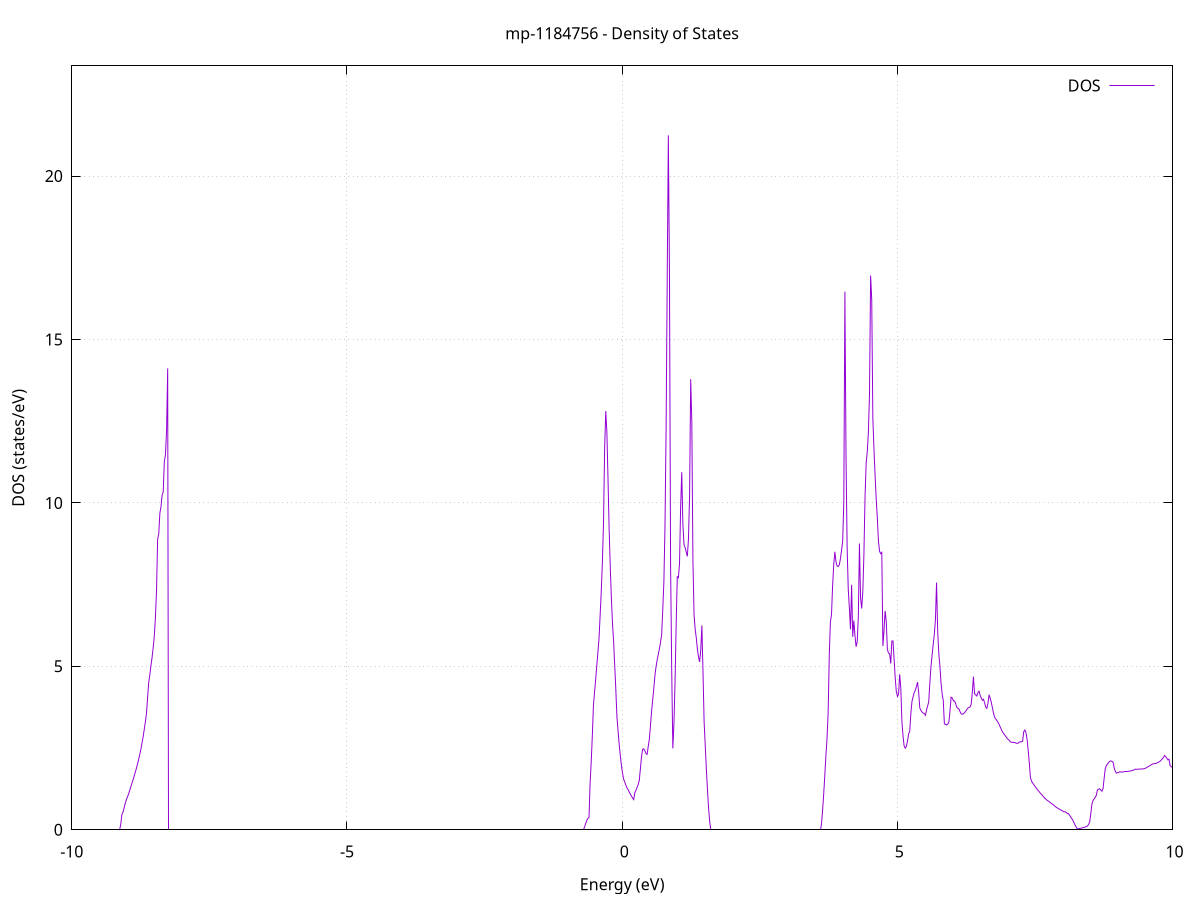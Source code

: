 set title 'mp-1184756 - Density of States'
set xlabel 'Energy (eV)'
set ylabel 'DOS (states/eV)'
set grid
set xrange [-10:10]
set yrange [0:23.373]
set xzeroaxis lt -1
set terminal png size 800,600
set output 'mp-1184756_dos_gnuplot.png'
plot '-' using 1:2 with lines title 'DOS'
-10.978500 0.000000
-10.958200 0.000000
-10.937900 0.000000
-10.917600 0.000000
-10.897300 0.000000
-10.877000 0.000000
-10.856700 0.000000
-10.836400 0.000000
-10.816100 0.000000
-10.795800 0.000000
-10.775500 0.000000
-10.755200 0.000000
-10.734900 0.000000
-10.714600 0.000000
-10.694300 0.000000
-10.674000 0.000000
-10.653700 0.000000
-10.633400 0.000000
-10.613000 0.000000
-10.592700 0.000000
-10.572400 0.000000
-10.552100 0.000000
-10.531800 0.000000
-10.511500 0.000000
-10.491200 0.000000
-10.470900 0.000000
-10.450600 0.000000
-10.430300 0.000000
-10.410000 0.000000
-10.389700 0.000000
-10.369400 0.000000
-10.349100 0.000000
-10.328800 0.000000
-10.308500 0.000000
-10.288200 0.000000
-10.267800 0.000000
-10.247500 0.000000
-10.227200 0.000000
-10.206900 0.000000
-10.186600 0.000000
-10.166300 0.000000
-10.146000 0.000000
-10.125700 0.000000
-10.105400 0.000000
-10.085100 0.000000
-10.064800 0.000000
-10.044500 0.000000
-10.024200 0.000000
-10.003900 0.000000
-9.983600 0.000000
-9.963300 0.000000
-9.943000 0.000000
-9.922600 0.000000
-9.902300 0.000000
-9.882000 0.000000
-9.861700 0.000000
-9.841400 0.000000
-9.821100 0.000000
-9.800800 0.000000
-9.780500 0.000000
-9.760200 0.000000
-9.739900 0.000000
-9.719600 0.000000
-9.699300 0.000000
-9.679000 0.000000
-9.658700 0.000000
-9.638400 0.000000
-9.618100 0.000000
-9.597800 0.000000
-9.577400 0.000000
-9.557100 0.000000
-9.536800 0.000000
-9.516500 0.000000
-9.496200 0.000000
-9.475900 0.000000
-9.455600 0.000000
-9.435300 0.000000
-9.415000 0.000000
-9.394700 0.000000
-9.374400 0.000000
-9.354100 0.000000
-9.333800 0.000000
-9.313500 0.000000
-9.293200 0.000000
-9.272900 0.000000
-9.252600 0.000000
-9.232200 0.000000
-9.211900 0.000000
-9.191600 0.000000
-9.171300 0.000000
-9.151000 0.000000
-9.130700 0.001200
-9.110400 0.166900
-9.090100 0.464400
-9.069800 0.540800
-9.049500 0.664500
-9.029200 0.808200
-9.008900 0.923700
-8.988600 1.003000
-8.968300 1.098100
-8.948000 1.205200
-8.927700 1.313900
-8.907400 1.420400
-8.887000 1.530900
-8.866700 1.645900
-8.846400 1.760700
-8.826100 1.881100
-8.805800 2.010000
-8.785500 2.151900
-8.765200 2.302200
-8.744900 2.460800
-8.724600 2.648800
-8.704300 2.840600
-8.684000 3.065100
-8.663700 3.299900
-8.643400 3.550600
-8.623100 4.027100
-8.602800 4.502200
-8.582500 4.732200
-8.562200 5.021600
-8.541800 5.266800
-8.521500 5.567100
-8.501200 5.915900
-8.480900 6.480300
-8.460600 7.306000
-8.440300 8.884300
-8.420000 9.051800
-8.399700 9.689100
-8.379400 9.873500
-8.359100 10.235800
-8.338800 10.339100
-8.318500 11.263300
-8.298200 11.475100
-8.277900 12.208200
-8.257600 14.117100
-8.237300 0.000000
-8.217000 0.000000
-8.196700 0.000000
-8.176300 0.000000
-8.156000 0.000000
-8.135700 0.000000
-8.115400 0.000000
-8.095100 0.000000
-8.074800 0.000000
-8.054500 0.000000
-8.034200 0.000000
-8.013900 0.000000
-7.993600 0.000000
-7.973300 0.000000
-7.953000 0.000000
-7.932700 0.000000
-7.912400 0.000000
-7.892100 0.000000
-7.871800 0.000000
-7.851500 0.000000
-7.831100 0.000000
-7.810800 0.000000
-7.790500 0.000000
-7.770200 0.000000
-7.749900 0.000000
-7.729600 0.000000
-7.709300 0.000000
-7.689000 0.000000
-7.668700 0.000000
-7.648400 0.000000
-7.628100 0.000000
-7.607800 0.000000
-7.587500 0.000000
-7.567200 0.000000
-7.546900 0.000000
-7.526600 0.000000
-7.506300 0.000000
-7.485900 0.000000
-7.465600 0.000000
-7.445300 0.000000
-7.425000 0.000000
-7.404700 0.000000
-7.384400 0.000000
-7.364100 0.000000
-7.343800 0.000000
-7.323500 0.000000
-7.303200 0.000000
-7.282900 0.000000
-7.262600 0.000000
-7.242300 0.000000
-7.222000 0.000000
-7.201700 0.000000
-7.181400 0.000000
-7.161100 0.000000
-7.140700 0.000000
-7.120400 0.000000
-7.100100 0.000000
-7.079800 0.000000
-7.059500 0.000000
-7.039200 0.000000
-7.018900 0.000000
-6.998600 0.000000
-6.978300 0.000000
-6.958000 0.000000
-6.937700 0.000000
-6.917400 0.000000
-6.897100 0.000000
-6.876800 0.000000
-6.856500 0.000000
-6.836200 0.000000
-6.815900 0.000000
-6.795500 0.000000
-6.775200 0.000000
-6.754900 0.000000
-6.734600 0.000000
-6.714300 0.000000
-6.694000 0.000000
-6.673700 0.000000
-6.653400 0.000000
-6.633100 0.000000
-6.612800 0.000000
-6.592500 0.000000
-6.572200 0.000000
-6.551900 0.000000
-6.531600 0.000000
-6.511300 0.000000
-6.491000 0.000000
-6.470700 0.000000
-6.450300 0.000000
-6.430000 0.000000
-6.409700 0.000000
-6.389400 0.000000
-6.369100 0.000000
-6.348800 0.000000
-6.328500 0.000000
-6.308200 0.000000
-6.287900 0.000000
-6.267600 0.000000
-6.247300 0.000000
-6.227000 0.000000
-6.206700 0.000000
-6.186400 0.000000
-6.166100 0.000000
-6.145800 0.000000
-6.125500 0.000000
-6.105100 0.000000
-6.084800 0.000000
-6.064500 0.000000
-6.044200 0.000000
-6.023900 0.000000
-6.003600 0.000000
-5.983300 0.000000
-5.963000 0.000000
-5.942700 0.000000
-5.922400 0.000000
-5.902100 0.000000
-5.881800 0.000000
-5.861500 0.000000
-5.841200 0.000000
-5.820900 0.000000
-5.800600 0.000000
-5.780300 0.000000
-5.760000 0.000000
-5.739600 0.000000
-5.719300 0.000000
-5.699000 0.000000
-5.678700 0.000000
-5.658400 0.000000
-5.638100 0.000000
-5.617800 0.000000
-5.597500 0.000000
-5.577200 0.000000
-5.556900 0.000000
-5.536600 0.000000
-5.516300 0.000000
-5.496000 0.000000
-5.475700 0.000000
-5.455400 0.000000
-5.435100 0.000000
-5.414800 0.000000
-5.394400 0.000000
-5.374100 0.000000
-5.353800 0.000000
-5.333500 0.000000
-5.313200 0.000000
-5.292900 0.000000
-5.272600 0.000000
-5.252300 0.000000
-5.232000 0.000000
-5.211700 0.000000
-5.191400 0.000000
-5.171100 0.000000
-5.150800 0.000000
-5.130500 0.000000
-5.110200 0.000000
-5.089900 0.000000
-5.069600 0.000000
-5.049200 0.000000
-5.028900 0.000000
-5.008600 0.000000
-4.988300 0.000000
-4.968000 0.000000
-4.947700 0.000000
-4.927400 0.000000
-4.907100 0.000000
-4.886800 0.000000
-4.866500 0.000000
-4.846200 0.000000
-4.825900 0.000000
-4.805600 0.000000
-4.785300 0.000000
-4.765000 0.000000
-4.744700 0.000000
-4.724400 0.000000
-4.704000 0.000000
-4.683700 0.000000
-4.663400 0.000000
-4.643100 0.000000
-4.622800 0.000000
-4.602500 0.000000
-4.582200 0.000000
-4.561900 0.000000
-4.541600 0.000000
-4.521300 0.000000
-4.501000 0.000000
-4.480700 0.000000
-4.460400 0.000000
-4.440100 0.000000
-4.419800 0.000000
-4.399500 0.000000
-4.379200 0.000000
-4.358800 0.000000
-4.338500 0.000000
-4.318200 0.000000
-4.297900 0.000000
-4.277600 0.000000
-4.257300 0.000000
-4.237000 0.000000
-4.216700 0.000000
-4.196400 0.000000
-4.176100 0.000000
-4.155800 0.000000
-4.135500 0.000000
-4.115200 0.000000
-4.094900 0.000000
-4.074600 0.000000
-4.054300 0.000000
-4.034000 0.000000
-4.013600 0.000000
-3.993300 0.000000
-3.973000 0.000000
-3.952700 0.000000
-3.932400 0.000000
-3.912100 0.000000
-3.891800 0.000000
-3.871500 0.000000
-3.851200 0.000000
-3.830900 0.000000
-3.810600 0.000000
-3.790300 0.000000
-3.770000 0.000000
-3.749700 0.000000
-3.729400 0.000000
-3.709100 0.000000
-3.688800 0.000000
-3.668400 0.000000
-3.648100 0.000000
-3.627800 0.000000
-3.607500 0.000000
-3.587200 0.000000
-3.566900 0.000000
-3.546600 0.000000
-3.526300 0.000000
-3.506000 0.000000
-3.485700 0.000000
-3.465400 0.000000
-3.445100 0.000000
-3.424800 0.000000
-3.404500 0.000000
-3.384200 0.000000
-3.363900 0.000000
-3.343600 0.000000
-3.323300 0.000000
-3.302900 0.000000
-3.282600 0.000000
-3.262300 0.000000
-3.242000 0.000000
-3.221700 0.000000
-3.201400 0.000000
-3.181100 0.000000
-3.160800 0.000000
-3.140500 0.000000
-3.120200 0.000000
-3.099900 0.000000
-3.079600 0.000000
-3.059300 0.000000
-3.039000 0.000000
-3.018700 0.000000
-2.998400 0.000000
-2.978100 0.000000
-2.957700 0.000000
-2.937400 0.000000
-2.917100 0.000000
-2.896800 0.000000
-2.876500 0.000000
-2.856200 0.000000
-2.835900 0.000000
-2.815600 0.000000
-2.795300 0.000000
-2.775000 0.000000
-2.754700 0.000000
-2.734400 0.000000
-2.714100 0.000000
-2.693800 0.000000
-2.673500 0.000000
-2.653200 0.000000
-2.632900 0.000000
-2.612500 0.000000
-2.592200 0.000000
-2.571900 0.000000
-2.551600 0.000000
-2.531300 0.000000
-2.511000 0.000000
-2.490700 0.000000
-2.470400 0.000000
-2.450100 0.000000
-2.429800 0.000000
-2.409500 0.000000
-2.389200 0.000000
-2.368900 0.000000
-2.348600 0.000000
-2.328300 0.000000
-2.308000 0.000000
-2.287700 0.000000
-2.267300 0.000000
-2.247000 0.000000
-2.226700 0.000000
-2.206400 0.000000
-2.186100 0.000000
-2.165800 0.000000
-2.145500 0.000000
-2.125200 0.000000
-2.104900 0.000000
-2.084600 0.000000
-2.064300 0.000000
-2.044000 0.000000
-2.023700 0.000000
-2.003400 0.000000
-1.983100 0.000000
-1.962800 0.000000
-1.942500 0.000000
-1.922100 0.000000
-1.901800 0.000000
-1.881500 0.000000
-1.861200 0.000000
-1.840900 0.000000
-1.820600 0.000000
-1.800300 0.000000
-1.780000 0.000000
-1.759700 0.000000
-1.739400 0.000000
-1.719100 0.000000
-1.698800 0.000000
-1.678500 0.000000
-1.658200 0.000000
-1.637900 0.000000
-1.617600 0.000000
-1.597300 0.000000
-1.576900 0.000000
-1.556600 0.000000
-1.536300 0.000000
-1.516000 0.000000
-1.495700 0.000000
-1.475400 0.000000
-1.455100 0.000000
-1.434800 0.000000
-1.414500 0.000000
-1.394200 0.000000
-1.373900 0.000000
-1.353600 0.000000
-1.333300 0.000000
-1.313000 0.000000
-1.292700 0.000000
-1.272400 0.000000
-1.252100 0.000000
-1.231700 0.000000
-1.211400 0.000000
-1.191100 0.000000
-1.170800 0.000000
-1.150500 0.000000
-1.130200 0.000000
-1.109900 0.000000
-1.089600 0.000000
-1.069300 0.000000
-1.049000 0.000000
-1.028700 0.000000
-1.008400 0.000000
-0.988100 0.000000
-0.967800 0.000000
-0.947500 0.000000
-0.927200 0.000000
-0.906900 0.000000
-0.886600 0.000000
-0.866200 0.000000
-0.845900 0.000000
-0.825600 0.000000
-0.805300 0.000000
-0.785000 0.000000
-0.764700 0.000000
-0.744400 0.000000
-0.724100 0.000000
-0.703800 0.008900
-0.683500 0.073900
-0.663200 0.192900
-0.642900 0.284700
-0.622600 0.348700
-0.602300 0.371100
-0.582000 1.436400
-0.561700 2.083700
-0.541400 2.894000
-0.521000 3.821500
-0.500700 4.217200
-0.480400 4.606200
-0.460100 5.033500
-0.439800 5.434300
-0.419500 5.883800
-0.399200 6.585200
-0.378900 7.310700
-0.358600 8.204700
-0.338300 9.412400
-0.318000 11.684200
-0.297700 12.809700
-0.277400 12.159800
-0.257100 10.744400
-0.236800 9.228300
-0.216500 8.068800
-0.196200 7.114000
-0.175800 6.324500
-0.155500 5.773700
-0.135200 5.040700
-0.114900 4.289000
-0.094600 3.449900
-0.074300 3.033900
-0.054000 2.611900
-0.033700 2.272600
-0.013400 1.970900
0.006900 1.735500
0.027200 1.549500
0.047500 1.457300
0.067800 1.363800
0.088100 1.278200
0.108400 1.230700
0.128700 1.156700
0.149000 1.088000
0.169400 1.027200
0.189700 0.972800
0.210000 0.922700
0.230300 1.132600
0.250600 1.201600
0.270900 1.296300
0.291200 1.382500
0.311500 1.511500
0.331800 1.872800
0.352100 2.237800
0.372400 2.464900
0.392700 2.478700
0.413000 2.417600
0.433300 2.331700
0.453600 2.307100
0.473900 2.549300
0.494200 2.777700
0.514600 3.182300
0.534900 3.622300
0.555200 3.978900
0.575500 4.331700
0.595800 4.726300
0.616100 4.991100
0.636400 5.200400
0.656700 5.368800
0.677000 5.537400
0.697300 5.737000
0.717600 5.956800
0.737900 6.736100
0.758200 7.568100
0.778500 9.294500
0.798800 12.265400
0.819100 16.856200
0.839400 21.248500
0.859800 17.000500
0.880100 8.115000
0.900400 4.909400
0.920700 2.489300
0.941000 3.247000
0.961300 4.538200
0.981600 6.283800
1.001900 7.742500
1.022200 7.712400
1.042500 8.140800
1.062800 9.885600
1.083100 10.940400
1.103400 9.353300
1.123700 8.731200
1.144000 8.635700
1.164300 8.500900
1.184600 8.365100
1.205000 8.900600
1.225300 10.205400
1.245600 13.786500
1.265900 12.486200
1.286200 8.232300
1.306500 6.573100
1.326800 6.139900
1.347100 5.877000
1.367400 5.525600
1.387700 5.282800
1.408000 5.135400
1.428300 5.497500
1.448600 6.252100
1.468900 4.836000
1.489200 3.310200
1.509500 2.594600
1.529800 1.867300
1.550100 1.231100
1.570500 0.665300
1.590800 0.244700
1.611100 0.010900
1.631400 0.000000
1.651700 0.000000
1.672000 0.000000
1.692300 0.000000
1.712600 0.000000
1.732900 0.000000
1.753200 0.000000
1.773500 0.000000
1.793800 0.000000
1.814100 0.000000
1.834400 0.000000
1.854700 0.000000
1.875000 0.000000
1.895300 0.000000
1.915700 0.000000
1.936000 0.000000
1.956300 0.000000
1.976600 0.000000
1.996900 0.000000
2.017200 0.000000
2.037500 0.000000
2.057800 0.000000
2.078100 0.000000
2.098400 0.000000
2.118700 0.000000
2.139000 0.000000
2.159300 0.000000
2.179600 0.000000
2.199900 0.000000
2.220200 0.000000
2.240500 0.000000
2.260900 0.000000
2.281200 0.000000
2.301500 0.000000
2.321800 0.000000
2.342100 0.000000
2.362400 0.000000
2.382700 0.000000
2.403000 0.000000
2.423300 0.000000
2.443600 0.000000
2.463900 0.000000
2.484200 0.000000
2.504500 0.000000
2.524800 0.000000
2.545100 0.000000
2.565400 0.000000
2.585700 0.000000
2.606100 0.000000
2.626400 0.000000
2.646700 0.000000
2.667000 0.000000
2.687300 0.000000
2.707600 0.000000
2.727900 0.000000
2.748200 0.000000
2.768500 0.000000
2.788800 0.000000
2.809100 0.000000
2.829400 0.000000
2.849700 0.000000
2.870000 0.000000
2.890300 0.000000
2.910600 0.000000
2.930900 0.000000
2.951300 0.000000
2.971600 0.000000
2.991900 0.000000
3.012200 0.000000
3.032500 0.000000
3.052800 0.000000
3.073100 0.000000
3.093400 0.000000
3.113700 0.000000
3.134000 0.000000
3.154300 0.000000
3.174600 0.000000
3.194900 0.000000
3.215200 0.000000
3.235500 0.000000
3.255800 0.000000
3.276100 0.000000
3.296500 0.000000
3.316800 0.000000
3.337100 0.000000
3.357400 0.000000
3.377700 0.000000
3.398000 0.000000
3.418300 0.000000
3.438600 0.000000
3.458900 0.000000
3.479200 0.000000
3.499500 0.000000
3.519800 0.000000
3.540100 0.000000
3.560400 0.000000
3.580700 0.000000
3.601000 0.000000
3.621300 0.164400
3.641700 0.587200
3.662000 1.082100
3.682300 1.659700
3.702600 2.274600
3.722900 2.800800
3.743200 3.592500
3.763500 5.338100
3.783800 6.358000
3.804100 6.586800
3.824400 7.471700
3.844700 8.114900
3.865000 8.505900
3.885300 8.199500
3.905600 8.065700
3.925900 8.056600
3.946200 8.106100
3.966500 8.298000
3.986800 8.554000
4.007200 8.831100
4.027500 10.027600
4.047800 16.464600
4.068100 11.351100
4.088400 8.620500
4.108700 7.349500
4.129000 6.768900
4.149300 6.131300
4.169600 7.495700
4.189900 5.903500
4.210200 6.400200
4.230500 5.940800
4.250800 5.600800
4.271100 5.752000
4.291400 6.505400
4.311700 8.758800
4.332000 7.093400
4.352400 6.769500
4.372700 7.280700
4.393000 8.428300
4.413300 10.181300
4.433600 11.209800
4.453900 11.564500
4.474200 12.152200
4.494500 13.329400
4.514800 16.958200
4.535100 16.205200
4.555400 12.583600
4.575700 11.646000
4.596000 10.853100
4.616300 10.119300
4.636600 9.548000
4.656900 8.836500
4.677200 8.522300
4.697600 8.448100
4.717900 8.488400
4.738200 5.622500
4.758500 6.109500
4.778800 6.695700
4.799100 6.375000
4.819400 5.519700
4.839700 5.408100
4.860000 5.385300
4.880300 5.086500
4.900600 5.777200
4.920900 5.777600
4.941200 5.233100
4.961500 4.646500
4.981800 4.230700
5.002100 4.081700
5.022400 4.139700
5.042800 4.757400
5.063100 4.337800
5.083400 3.310500
5.103700 2.864800
5.124000 2.563400
5.144300 2.495800
5.164600 2.557800
5.184900 2.713700
5.205200 2.936000
5.225500 3.008100
5.245800 3.558700
5.266100 3.922500
5.286400 4.069400
5.306700 4.200300
5.327000 4.269500
5.347300 4.384800
5.367600 4.516800
5.388000 4.205300
5.408300 3.725400
5.428600 3.654500
5.448900 3.603000
5.469200 3.570900
5.489500 3.557700
5.509800 3.501900
5.530100 3.657400
5.550400 3.788700
5.570700 3.912300
5.591000 4.495000
5.611300 4.986100
5.631600 5.342600
5.651900 5.668800
5.672200 5.982800
5.692500 6.428700
5.712800 7.562400
5.733200 6.080400
5.753500 5.403800
5.773800 5.003800
5.794100 4.491400
5.814400 4.155900
5.834700 3.960900
5.855000 3.238300
5.875300 3.230200
5.895600 3.205800
5.915900 3.230000
5.936200 3.285200
5.956500 3.618400
5.976800 4.055100
5.997100 4.033200
6.017400 3.946100
6.037700 3.944500
6.058000 3.868900
6.078300 3.757900
6.098700 3.714000
6.119000 3.700700
6.139300 3.615900
6.159600 3.544900
6.179900 3.535200
6.200200 3.552200
6.220500 3.581400
6.240800 3.623000
6.261100 3.675600
6.281400 3.722400
6.301700 3.742900
6.322000 3.757800
6.342300 3.841800
6.362600 4.202800
6.382900 4.683600
6.403200 4.167700
6.423500 4.126600
6.443900 4.092700
6.464200 4.198400
6.484500 4.240400
6.504800 4.117500
6.525100 4.029400
6.545400 3.963500
6.565700 3.994600
6.586000 3.877500
6.606300 3.753300
6.626600 3.715800
6.646900 3.871500
6.667200 4.130400
6.687500 4.024100
6.707800 3.896200
6.728100 3.729900
6.748400 3.563600
6.768700 3.444800
6.789100 3.391200
6.809400 3.339000
6.829700 3.284300
6.850000 3.223100
6.870300 3.142000
6.890600 3.065900
6.910900 2.995800
6.931200 2.946400
6.951500 2.898900
6.971800 2.853500
6.992100 2.807400
7.012400 2.765500
7.032700 2.738200
7.053000 2.691500
7.073300 2.681900
7.093600 2.674800
7.113900 2.670100
7.134300 2.668700
7.154600 2.655500
7.174900 2.641900
7.195200 2.650100
7.215500 2.679600
7.235800 2.693100
7.256100 2.693900
7.276400 2.707100
7.296700 3.000900
7.317000 3.051200
7.337300 2.970700
7.357600 2.766500
7.377900 2.434600
7.398200 2.046000
7.418500 1.599600
7.438800 1.488500
7.459100 1.431700
7.479500 1.380900
7.499800 1.332200
7.520100 1.285900
7.540400 1.241300
7.560700 1.198600
7.581000 1.157000
7.601300 1.117000
7.621600 1.078000
7.641900 1.039300
7.662200 0.999400
7.682500 0.963000
7.702800 0.931100
7.723100 0.901200
7.743400 0.878400
7.763700 0.852500
7.784000 0.827000
7.804300 0.802000
7.824700 0.776900
7.845000 0.749900
7.865300 0.718900
7.885600 0.689800
7.905900 0.668100
7.926200 0.648800
7.946500 0.629300
7.966800 0.609600
7.987100 0.589600
8.007400 0.569500
8.027700 0.550400
8.048000 0.549700
8.068300 0.530400
8.088600 0.502200
8.108900 0.494200
8.129200 0.444600
8.149500 0.393000
8.169900 0.345200
8.190200 0.290500
8.210500 0.210000
8.230800 0.143500
8.251100 0.080200
8.271400 0.024000
8.291700 0.031100
8.312000 0.038700
8.332300 0.046800
8.352600 0.055300
8.372900 0.064300
8.393200 0.073800
8.413500 0.083700
8.433800 0.094000
8.454100 0.115200
8.474400 0.160200
8.494700 0.236900
8.515000 0.482600
8.535400 0.779600
8.555700 0.892300
8.576000 0.942400
8.596300 0.991500
8.616600 1.061300
8.636900 1.222500
8.657200 1.241100
8.677500 1.253900
8.697800 1.215300
8.718100 1.180200
8.738400 1.257600
8.758700 1.593900
8.779000 1.875500
8.799300 1.964900
8.819600 2.012900
8.839900 2.057200
8.860200 2.097300
8.880600 2.106200
8.900900 2.091600
8.921200 2.063700
8.941500 1.887700
8.961800 1.781900
8.982100 1.732300
9.002400 1.742900
9.022700 1.757200
9.043000 1.775100
9.063300 1.768100
9.083600 1.765100
9.103900 1.772900
9.124200 1.778300
9.144500 1.781900
9.164800 1.783900
9.185100 1.785500
9.205400 1.789400
9.225800 1.795500
9.246100 1.803200
9.266400 1.811700
9.286700 1.821700
9.307000 1.837600
9.327300 1.854100
9.347600 1.848000
9.367900 1.854200
9.388200 1.857200
9.408500 1.858600
9.428800 1.859300
9.449100 1.860000
9.469400 1.862200
9.489700 1.870900
9.510000 1.884900
9.530300 1.903600
9.550600 1.923700
9.571000 1.944800
9.591300 1.966900
9.611600 1.988100
9.631900 2.004600
9.652200 2.020200
9.672500 2.023000
9.692800 2.025600
9.713100 2.040300
9.733400 2.058400
9.753700 2.073300
9.774000 2.098500
9.794300 2.133100
9.814600 2.171800
9.834900 2.208000
9.855200 2.273100
9.875500 2.245900
9.895800 2.190900
9.916200 2.137300
9.936500 2.159600
9.956800 1.964800
9.977100 1.933000
9.997400 1.905300
10.017700 1.889400
10.038000 1.890700
10.058300 1.905500
10.078600 1.930900
10.098900 1.967900
10.119200 2.020300
10.139500 2.087800
10.159800 2.213800
10.180100 2.549400
10.200400 2.646200
10.220700 2.630100
10.241000 2.662800
10.261400 2.743600
10.281700 2.797300
10.302000 2.801200
10.322300 2.783300
10.342600 2.753300
10.362900 2.743800
10.383200 2.672100
10.403500 2.374600
10.423800 2.064500
10.444100 1.830800
10.464400 1.651700
10.484700 1.500600
10.505000 1.351100
10.525300 1.209200
10.545600 1.073800
10.565900 0.938400
10.586200 0.865300
10.606600 0.890400
10.626900 0.850000
10.647200 0.817800
10.667500 0.849700
10.687800 0.828800
10.708100 0.795300
10.728400 0.780400
10.748700 0.682500
10.769000 0.618700
10.789300 0.831600
10.809600 0.886600
10.829900 1.224500
10.850200 1.679500
10.870500 1.983700
10.890800 2.161300
10.911100 2.210500
10.931400 2.239500
10.951700 2.238400
10.972100 2.149100
10.992400 2.090800
11.012700 2.025400
11.033000 1.936000
11.053300 1.851300
11.073600 1.766600
11.093900 1.688000
11.114200 1.620300
11.134500 1.644100
11.154800 1.677700
11.175100 1.705300
11.195400 1.727400
11.215700 1.746000
11.236000 1.766900
11.256300 1.786800
11.276600 1.805800
11.296900 1.826300
11.317300 1.848800
11.337600 1.875400
11.357900 1.912400
11.378200 1.958900
11.398500 1.972600
11.418800 1.959500
11.439100 1.946700
11.459400 1.932400
11.479700 1.975000
11.500000 2.046400
11.520300 2.184500
11.540600 2.292100
11.560900 2.370900
11.581200 2.491700
11.601500 2.579900
11.621800 2.629300
11.642100 2.720200
11.662500 3.107700
11.682800 3.713400
11.703100 4.259100
11.723400 5.095000
11.743700 5.842200
11.764000 6.242200
11.784300 6.839900
11.804600 7.078600
11.824900 6.947500
11.845200 6.872200
11.865500 6.658800
11.885800 5.469100
11.906100 4.161000
11.926400 3.428000
11.946700 3.017900
11.967000 2.731600
11.987300 2.514900
12.007700 2.247800
12.028000 1.964500
12.048300 1.709200
12.068600 1.477300
12.088900 1.287200
12.109200 1.179200
12.129500 1.094500
12.149800 1.034400
12.170100 1.007600
12.190400 1.042300
12.210700 1.089500
12.231000 1.230300
12.251300 1.631400
12.271600 2.796200
12.291900 4.061300
12.312200 4.065800
12.332500 4.691000
12.352900 4.466400
12.373200 4.614200
12.393500 4.790400
12.413800 4.889800
12.434100 5.050700
12.454400 4.481600
12.474700 4.193000
12.495000 4.470300
12.515300 4.543700
12.535600 4.357000
12.555900 4.006300
12.576200 4.308100
12.596500 4.967000
12.616800 4.542300
12.637100 4.184200
12.657400 3.964500
12.677700 3.876500
12.698100 3.801300
12.718400 3.734200
12.738700 3.675600
12.759000 3.612000
12.779300 3.556300
12.799600 3.479300
12.819900 3.264700
12.840200 2.976700
12.860500 2.964500
12.880800 2.981900
12.901100 2.690100
12.921400 2.467100
12.941700 2.255100
12.962000 2.088200
12.982300 2.001200
13.002600 2.050400
13.022900 2.163100
13.043300 2.322900
13.063600 2.422000
13.083900 2.522000
13.104200 2.627200
13.124500 2.737400
13.144800 2.850800
13.165100 2.992700
13.185400 3.141500
13.205700 3.373300
13.226000 3.747700
13.246300 4.146100
13.266600 4.296400
13.286900 4.491800
13.307200 4.636000
13.327500 4.754000
13.347800 4.833600
13.368100 4.786300
13.388400 4.820100
13.408800 4.834600
13.429100 4.594200
13.449400 3.958800
13.469700 3.464900
13.490000 3.161500
13.510300 3.005700
13.530600 2.920700
13.550900 2.859000
13.571200 2.798000
13.591500 2.718500
13.611800 2.640100
13.632100 2.564400
13.652400 2.507600
13.672700 2.650300
13.693000 2.943400
13.713300 3.182100
13.733600 3.248900
13.754000 2.595000
13.774300 2.235400
13.794600 2.188800
13.814900 2.182200
13.835200 2.184600
13.855500 2.171500
13.875800 2.166100
13.896100 2.245000
13.916400 2.274000
13.936700 2.287600
13.957000 2.309500
13.977300 2.339400
13.997600 2.376000
14.017900 2.409400
14.038200 2.438900
14.058500 2.492000
14.078800 2.641700
14.099200 2.875700
14.119500 3.020800
14.139800 3.103100
14.160100 3.168900
14.180400 3.226100
14.200700 3.228400
14.221000 3.172000
14.241300 2.996400
14.261600 2.827000
14.281900 2.762000
14.302200 2.679800
14.322500 2.609600
14.342800 2.590300
14.363100 2.605300
14.383400 2.684000
14.403700 2.852800
14.424000 3.132000
14.444400 3.372100
14.464700 3.446800
14.485000 3.383700
14.505300 3.186100
14.525600 2.854300
14.545900 2.461300
14.566200 2.160500
14.586500 2.117700
14.606800 2.100100
14.627100 2.073600
14.647400 2.160900
14.667700 2.121900
14.688000 2.073300
14.708300 2.433000
14.728600 2.033200
14.748900 1.771000
14.769200 1.451400
14.789600 1.241500
14.809900 1.180500
14.830200 1.136700
14.850500 1.107600
14.870800 1.090100
14.891100 1.068700
14.911400 1.097200
14.931700 1.119300
14.952000 1.160100
14.972300 1.227700
14.992600 1.323700
15.012900 1.439400
15.033200 1.574800
15.053500 1.695200
15.073800 2.019000
15.094100 2.537100
15.114400 2.726100
15.134800 2.734300
15.155100 2.565200
15.175400 2.607800
15.195700 2.381300
15.216000 2.334500
15.236300 2.294300
15.256600 2.253100
15.276900 2.212100
15.297200 2.170100
15.317500 2.127200
15.337800 2.095300
15.358100 2.066500
15.378400 2.036000
15.398700 2.011700
15.419000 2.020100
15.439300 2.028400
15.459600 2.036300
15.480000 2.037300
15.500300 2.032600
15.520600 2.084600
15.540900 2.143100
15.561200 2.108100
15.581500 2.015800
15.601800 1.952500
15.622100 1.916400
15.642400 2.089300
15.662700 2.305100
15.683000 2.417900
15.703300 2.525000
15.723600 2.634700
15.743900 2.755300
15.764200 2.894500
15.784500 3.041600
15.804800 3.210300
15.825100 3.446300
15.845500 3.713800
15.865800 3.975800
15.886100 4.153900
15.906400 4.419500
15.926700 4.384100
15.947000 4.087400
15.967300 3.843400
15.987600 3.929600
16.007900 3.874000
16.028200 3.669600
16.048500 3.588900
16.068800 3.542200
16.089100 3.510700
16.109400 3.499900
16.129700 3.410300
16.150000 3.284100
16.170300 3.099100
16.190700 2.893100
16.211000 2.671500
16.231300 2.479600
16.251600 2.328800
16.271900 2.187900
16.292200 2.084300
16.312500 2.019200
16.332800 2.025600
16.353100 2.074300
16.373400 2.175300
16.393700 2.301100
16.414000 2.327400
16.434300 2.251700
16.454600 2.234500
16.474900 2.287200
16.495200 2.352200
16.515500 2.416400
16.535900 2.474200
16.556200 2.526500
16.576500 2.629700
16.596800 2.783900
16.617100 2.983900
16.637400 2.950800
16.657700 3.305800
16.678000 3.141300
16.698300 2.475600
16.718600 2.424000
16.738900 2.417700
16.759200 2.645400
16.779500 2.966600
16.799800 3.311600
16.820100 3.633900
16.840400 3.830700
16.860700 3.930100
16.881100 3.951500
16.901400 3.801800
16.921700 3.725900
16.942000 3.644800
16.962300 3.517800
16.982600 3.422200
17.002900 3.364800
17.023200 3.300400
17.043500 3.182300
17.063800 3.083100
17.084100 3.040000
17.104400 3.024000
17.124700 3.020300
17.145000 3.022800
17.165300 3.020200
17.185600 3.011400
17.205900 2.997300
17.226300 2.980500
17.246600 2.978400
17.266900 2.957100
17.287200 2.875200
17.307500 2.931500
17.327800 3.092400
17.348100 3.284000
17.368400 3.598700
17.388700 3.870100
17.409000 4.085900
17.429300 4.187100
17.449600 4.221800
17.469900 4.050400
17.490200 3.878200
17.510500 3.820800
17.530800 3.877900
17.551100 3.939100
17.571500 4.019000
17.591800 4.107800
17.612100 4.329600
17.632400 4.579200
17.652700 4.325300
17.673000 4.475400
17.693300 4.659000
17.713600 4.771000
17.733900 4.693800
17.754200 4.549700
17.774500 4.442200
17.794800 4.264200
17.815100 4.167500
17.835400 4.060300
17.855700 3.965100
17.876000 3.684200
17.896300 3.678300
17.916700 3.699000
17.937000 3.772200
17.957300 3.829600
17.977600 3.883800
17.997900 4.194500
18.018200 4.071800
18.038500 3.898500
18.058800 3.613000
18.079100 3.448800
18.099400 3.171000
18.119700 3.163800
18.140000 3.251200
18.160300 3.452000
18.180600 3.549900
18.200900 3.668000
18.221200 3.817800
18.241500 3.981200
18.261800 4.048400
18.282200 4.041700
18.302500 3.979500
18.322800 3.707500
18.343100 3.489600
18.363400 3.332800
18.383700 3.343300
18.404000 3.378900
18.424300 3.321300
18.444600 3.196600
18.464900 3.233400
18.485200 3.290800
18.505500 3.323700
18.525800 3.334800
18.546100 3.312900
18.566400 3.309400
18.586700 3.353800
18.607000 3.473300
18.627400 3.621800
18.647700 3.599700
18.668000 3.549400
18.688300 3.220300
18.708600 3.156500
18.728900 3.140600
18.749200 3.159000
18.769500 3.173100
18.789800 3.177700
18.810100 3.168300
18.830400 3.423700
18.850700 3.654200
18.871000 3.467100
18.891300 3.302200
18.911600 3.077100
18.931900 2.621100
18.952200 2.390100
18.972600 2.182300
18.992900 2.000000
19.013200 1.843200
19.033500 1.711200
19.053800 1.603400
19.074100 1.531800
19.094400 1.490400
19.114700 1.482400
19.135000 1.512400
19.155300 1.583200
19.175600 1.672800
19.195900 1.779200
19.216200 1.896200
19.236500 2.024500
19.256800 2.150200
19.277100 2.267100
19.297400 2.314800
19.317800 2.353700
19.338100 2.386200
19.358400 2.448400
19.378700 2.563500
19.399000 2.695600
19.419300 2.850600
19.439600 3.086800
19.459900 3.369200
19.480200 3.727500
19.500500 3.991400
19.520800 3.869100
19.541100 3.741500
19.561400 3.619400
19.581700 3.468700
19.602000 3.507800
19.622300 3.712400
19.642600 3.925600
19.663000 4.120700
19.683300 4.306500
19.703600 4.371000
19.723900 4.407700
19.744200 4.474400
19.764500 4.475400
19.784800 4.467400
19.805100 4.486200
19.825400 4.485900
19.845700 4.597600
19.866000 4.496900
19.886300 4.414400
19.906600 4.385600
19.926900 4.468000
19.947200 4.505400
19.967500 4.510300
19.987800 4.557300
20.008200 4.489000
20.028500 4.243800
20.048800 4.085900
20.069100 3.961800
20.089400 3.830200
20.109700 3.747400
20.130000 3.575100
20.150300 3.357500
20.170600 3.214200
20.190900 3.477300
20.211200 3.848600
20.231500 3.735200
20.251800 3.790100
20.272100 3.839400
20.292400 3.890100
20.312700 3.747900
20.333000 3.540900
20.353400 3.511000
20.373700 3.515100
20.394000 3.552000
20.414300 3.656700
20.434600 3.787500
20.454900 3.955300
20.475200 4.306600
20.495500 4.672600
20.515800 5.001700
20.536100 5.174300
20.556400 5.140200
20.576700 5.052200
20.597000 4.940200
20.617300 4.892800
20.637600 4.839100
20.657900 4.786600
20.678200 4.735200
20.698500 4.703600
20.718900 4.695500
20.739200 4.666300
20.759500 4.575100
20.779800 4.421600
20.800100 4.263300
20.820400 4.026400
20.840700 3.857000
20.861000 3.629100
20.881300 3.549800
20.901600 3.518500
20.921900 3.510000
20.942200 3.520700
20.962500 3.708500
20.982800 3.757800
21.003100 3.814600
21.023400 3.895500
21.043700 3.896900
21.064100 3.821800
21.084400 3.732400
21.104700 3.628800
21.125000 3.496200
21.145300 3.343100
21.165600 3.208000
21.185900 3.052200
21.206200 3.051000
21.226500 3.092900
21.246800 3.166900
21.267100 3.250000
21.287400 3.380100
21.307700 3.488700
21.328000 3.601700
21.348300 3.690800
21.368600 3.779400
21.388900 3.860200
21.409300 3.962200
21.429600 4.069900
21.449900 4.094000
21.470200 3.962600
21.490500 3.882700
21.510800 3.928100
21.531100 4.047100
21.551400 4.126600
21.571700 3.627400
21.592000 3.548400
21.612300 3.544700
21.632600 3.541200
21.652900 3.572700
21.673200 3.549600
21.693500 3.510200
21.713800 3.459700
21.734100 3.334100
21.754500 3.313100
21.774800 3.300100
21.795100 3.309700
21.815400 3.316300
21.835700 2.998800
21.856000 2.987300
21.876300 3.004300
21.896600 2.997800
21.916900 3.061700
21.937200 3.138600
21.957500 3.157300
21.977800 3.168700
21.998100 3.169500
22.018400 3.183800
22.038700 3.253700
22.059000 3.280300
22.079300 3.319300
22.099700 3.324600
22.120000 3.449900
22.140300 3.510400
22.160600 3.476300
22.180900 3.660000
22.201200 3.681300
22.221500 3.580000
22.241800 3.439400
22.262100 3.256600
22.282400 3.033600
22.302700 2.983300
22.323000 2.937400
22.343300 2.891600
22.363600 2.886800
22.383900 2.939600
22.404200 2.980000
22.424500 3.018400
22.444900 3.081300
22.465200 3.181800
22.485500 3.291600
22.505800 3.441100
22.526100 3.622700
22.546400 3.743900
22.566700 3.874300
22.587000 4.006100
22.607300 4.137700
22.627600 4.266500
22.647900 4.323700
22.668200 4.168800
22.688500 4.263500
22.708800 4.489600
22.729100 4.901400
22.749400 5.769100
22.769700 5.509800
22.790100 5.436000
22.810400 5.627600
22.830700 5.836400
22.851000 5.757700
22.871300 5.359700
22.891600 5.225300
22.911900 5.029900
22.932200 4.784900
22.952500 4.544000
22.972800 4.278400
22.993100 3.961800
23.013400 3.623400
23.033700 3.268900
23.054000 3.032500
23.074300 2.887100
23.094600 2.836800
23.114900 2.834500
23.135200 2.966900
23.155600 3.373700
23.175900 3.754800
23.196200 3.935200
23.216500 4.040400
23.236800 4.059300
23.257100 4.128400
23.277400 4.179100
23.297700 4.144600
23.318000 3.896100
23.338300 3.671800
23.358600 3.229500
23.378900 2.957100
23.399200 2.880500
23.419500 2.906600
23.439800 2.967000
23.460100 3.062100
23.480400 3.182100
23.500800 3.320300
23.521100 3.530700
23.541400 4.151000
23.561700 4.728400
23.582000 5.002300
23.602300 5.248500
23.622600 6.003500
23.642900 5.607500
23.663200 5.583400
23.683500 5.561600
23.703800 5.527000
23.724100 5.558900
23.744400 5.292100
23.764700 5.141100
23.785000 4.726300
23.805300 4.725200
23.825600 4.752700
23.846000 4.830700
23.866300 4.830000
23.886600 4.765900
23.906900 4.635900
23.927200 4.545800
23.947500 4.551400
23.967800 4.611500
23.988100 4.728100
24.008400 4.838500
24.028700 4.992000
24.049000 5.474100
24.069300 5.284800
24.089600 5.111500
24.109900 5.015200
24.130200 4.813700
24.150500 4.577200
24.170800 4.577800
24.191200 4.678700
24.211500 4.804700
24.231800 5.036600
24.252100 5.162600
24.272400 5.223500
24.292700 5.255600
24.313000 5.278700
24.333300 5.362100
24.353600 5.277000
24.373900 5.338800
24.394200 5.524200
24.414500 5.603800
24.434800 5.616200
24.455100 5.672200
24.475400 5.838300
24.495700 5.795300
24.516000 5.789500
24.536400 5.613500
24.556700 5.433800
24.577000 5.161800
24.597300 5.029700
24.617600 4.890500
24.637900 4.706500
24.658200 4.454500
24.678500 4.433900
24.698800 4.491500
24.719100 4.785600
24.739400 4.397200
24.759700 4.251800
24.780000 3.945500
24.800300 3.788800
24.820600 3.656800
24.840900 3.498800
24.861200 3.319100
24.881600 3.151800
24.901900 2.975700
24.922200 2.870400
24.942500 3.180200
24.962800 4.147000
24.983100 4.301000
25.003400 4.573300
25.023700 4.889100
25.044000 5.223700
25.064300 5.529700
25.084600 5.854000
25.104900 6.037100
25.125200 6.116100
25.145500 6.333900
25.165800 6.573600
25.186100 6.752500
25.206400 7.081200
25.226700 6.452700
25.247100 5.417200
25.267400 5.189400
25.287700 5.116300
25.308000 5.215800
25.328300 5.586000
25.348600 5.522900
25.368900 5.651900
25.389200 5.767100
25.409500 5.872700
25.429800 5.889900
25.450100 5.754100
25.470400 5.589300
25.490700 5.299400
25.511000 4.621300
25.531300 4.120500
25.551600 3.601100
25.571900 3.531500
25.592300 3.458000
25.612600 3.281000
25.632900 3.104200
25.653200 3.017100
25.673500 2.951500
25.693800 2.874900
25.714100 2.815400
25.734400 2.769800
25.754700 2.730600
25.775000 2.729700
25.795300 2.751500
25.815600 2.754300
25.835900 2.701100
25.856200 2.667700
25.876500 2.762400
25.896800 2.896300
25.917100 3.045800
25.937500 3.207900
25.957800 3.381000
25.978100 3.527900
25.998400 3.669900
26.018700 3.968000
26.039000 4.141600
26.059300 4.381000
26.079600 4.534400
26.099900 4.528300
26.120200 4.485500
26.140500 4.398900
26.160800 4.349700
26.181100 4.314000
26.201400 4.204200
26.221700 4.195500
26.242000 4.252300
26.262300 4.312300
26.282700 4.331100
26.303000 4.369000
26.323300 4.455200
26.343600 4.539400
26.363900 4.569900
26.384200 4.576100
26.404500 4.540300
26.424800 4.442900
26.445100 4.533000
26.465400 4.607000
26.485700 3.554000
26.506000 3.142100
26.526300 2.949800
26.546600 2.729000
26.566900 2.532600
26.587200 2.386700
26.607500 2.195800
26.627900 1.983000
26.648200 1.791700
26.668500 1.633900
26.688800 1.485600
26.709100 1.378700
26.729400 1.303100
26.749700 1.223400
26.770000 1.132100
26.790300 1.039100
26.810600 0.985600
26.830900 0.953600
26.851200 0.923900
26.871500 0.887600
26.891800 0.847200
26.912100 0.823000
26.932400 0.801500
26.952700 0.781400
26.973100 0.762100
26.993400 0.743800
27.013700 0.726700
27.034000 0.710500
27.054300 0.695500
27.074600 0.681500
27.094900 0.670500
27.115200 0.664200
27.135500 0.769900
27.155800 0.851000
27.176100 0.807000
27.196400 0.624500
27.216700 0.582100
27.237000 0.551800
27.257300 0.552700
27.277600 0.571000
27.297900 0.568200
27.318300 0.544100
27.338600 0.513000
27.358900 0.486100
27.379200 0.463400
27.399500 0.444900
27.419800 0.445000
27.440100 0.449300
27.460400 0.444100
27.480700 0.428400
27.501000 0.375700
27.521300 0.337700
27.541600 0.305100
27.561900 0.274600
27.582200 0.245600
27.602500 0.211600
27.622800 0.172100
27.643100 0.139700
27.663400 0.114100
27.683800 0.093400
27.704100 0.076400
27.724400 0.059100
27.744700 0.040600
27.765000 0.014400
27.785300 0.000100
27.805600 0.000000
27.825900 0.000000
27.846200 0.000000
27.866500 0.000000
27.886800 0.000000
27.907100 0.000000
27.927400 0.000000
27.947700 0.000000
27.968000 0.000000
27.988300 0.000000
28.008600 0.000000
28.029000 0.000000
28.049300 0.000000
28.069600 0.000000
28.089900 0.000000
28.110200 0.000000
28.130500 0.000000
28.150800 0.000000
28.171100 0.000000
28.191400 0.000000
28.211700 0.000000
28.232000 0.000000
28.252300 0.000000
28.272600 0.000000
28.292900 0.000000
28.313200 0.000000
28.333500 0.000000
28.353800 0.000000
28.374200 0.000000
28.394500 0.000000
28.414800 0.000000
28.435100 0.000000
28.455400 0.000000
28.475700 0.000000
28.496000 0.000000
28.516300 0.000000
28.536600 0.000000
28.556900 0.000000
28.577200 0.000000
28.597500 0.000000
28.617800 0.000000
28.638100 0.000000
28.658400 0.000000
28.678700 0.000000
28.699000 0.000000
28.719400 0.000000
28.739700 0.000000
28.760000 0.000000
28.780300 0.000000
28.800600 0.000000
28.820900 0.000000
28.841200 0.000000
28.861500 0.000000
28.881800 0.000000
28.902100 0.000000
28.922400 0.000000
28.942700 0.000000
28.963000 0.000000
28.983300 0.000000
29.003600 0.000000
29.023900 0.000000
29.044200 0.000000
29.064600 0.000000
29.084900 0.000000
29.105200 0.000000
29.125500 0.000000
29.145800 0.000000
29.166100 0.000000
29.186400 0.000000
29.206700 0.000000
29.227000 0.000000
29.247300 0.000000
29.267600 0.000000
29.287900 0.000000
29.308200 0.000000
29.328500 0.000000
29.348800 0.000000
29.369100 0.000000
29.389400 0.000000
29.409800 0.000000
29.430100 0.000000
29.450400 0.000000
29.470700 0.000000
29.491000 0.000000
29.511300 0.000000
29.531600 0.000000
29.551900 0.000000
29.572200 0.000000
29.592500 0.000000
29.612800 0.000000
29.633100 0.000000
e
